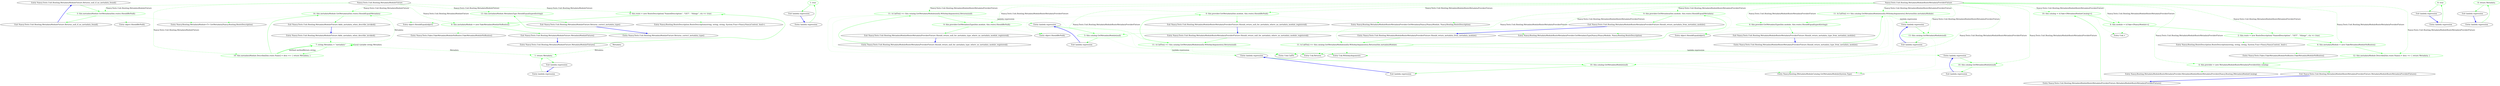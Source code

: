 digraph  {
m0_19 [cluster="Nancy.Tests.Unit.Routing.MetadataModuleFixture.Returns_null_if_no_metadata_found()", file="MetadataModuleFixture.cs", label="Entry Nancy.Tests.Unit.Routing.MetadataModuleFixture.Returns_null_if_no_metadata_found()", span="33-33"];
m0_20 [cluster="Nancy.Tests.Unit.Routing.MetadataModuleFixture.Returns_null_if_no_metadata_found()", color=green, community=0, file="MetadataModuleFixture.cs", label="3: this.metadataModule.GetMetadata(this.route).ShouldBeNull()", span="36-36"];
m0_21 [cluster="Nancy.Tests.Unit.Routing.MetadataModuleFixture.Returns_null_if_no_metadata_found()", file="MetadataModuleFixture.cs", label="Exit Nancy.Tests.Unit.Routing.MetadataModuleFixture.Returns_null_if_no_metadata_found()", span="33-33"];
m0_15 [cluster="object.ShouldEqual(object)", file="MetadataModuleFixture.cs", label="Entry object.ShouldEqual(object)", span="105-105"];
m0_0 [cluster="Nancy.Tests.Unit.Routing.MetadataModuleFixture.MetadataModuleFixture()", file="MetadataModuleFixture.cs", label="Entry Nancy.Tests.Unit.Routing.MetadataModuleFixture.MetadataModuleFixture()", span="13-13"];
m0_1 [cluster="Nancy.Tests.Unit.Routing.MetadataModuleFixture.MetadataModuleFixture()", color=green, community=0, file="MetadataModuleFixture.cs", label="4: this.route = new RouteDescription(''NamedDescription'', ''GET'', ''/things'', ctx => true)", span="15-15"];
m0_2 [cluster="Nancy.Tests.Unit.Routing.MetadataModuleFixture.MetadataModuleFixture()", color=green, community=0, file="MetadataModuleFixture.cs", label="8: this.metadataModule = new FakeMetadataModuleNoRoutes()", span="16-16"];
m0_3 [cluster="Nancy.Tests.Unit.Routing.MetadataModuleFixture.MetadataModuleFixture()", file="MetadataModuleFixture.cs", label="Exit Nancy.Tests.Unit.Routing.MetadataModuleFixture.MetadataModuleFixture()", span="13-13"];
m0_5 [cluster="Nancy.Tests.Fakes.FakeMetadataModuleNoRoutes.FakeMetadataModuleNoRoutes()", file="MetadataModuleFixture.cs", label="Entry Nancy.Tests.Fakes.FakeMetadataModuleNoRoutes.FakeMetadataModuleNoRoutes()", span="4-4"];
m0_22 [cluster="object.ShouldBeNull()", file="MetadataModuleFixture.cs", label="Entry object.ShouldBeNull()", span="145-145"];
m0_14 [cluster="Nancy.Routing.MetadataModule<T>.GetMetadata(Nancy.Routing.RouteDescription)", file="MetadataModuleFixture.cs", label="Entry Nancy.Routing.MetadataModule<T>.GetMetadata(Nancy.Routing.RouteDescription)", span="30-30"];
m0_9 [cluster="Nancy.Tests.Unit.Routing.MetadataModuleFixture.Adds_metadata_when_describe_invoked()", file="MetadataModuleFixture.cs", label="Entry Nancy.Tests.Unit.Routing.MetadataModuleFixture.Adds_metadata_when_describe_invoked()", span="20-20"];
m0_10 [cluster="Nancy.Tests.Unit.Routing.MetadataModuleFixture.Adds_metadata_when_describe_invoked()", color=green, community=0, file="MetadataModuleFixture.cs", label="7: string Metadata = ''metadata''", span="23-23"];
m0_11 [cluster="Nancy.Tests.Unit.Routing.MetadataModuleFixture.Adds_metadata_when_describe_invoked()", color=green, community=0, file="MetadataModuleFixture.cs", label="10: this.metadataModule.Describe[this.route.Name] = desc => { return Metadata; }", span="26-26"];
m0_12 [cluster="Nancy.Tests.Unit.Routing.MetadataModuleFixture.Adds_metadata_when_describe_invoked()", color=green, community=0, file="MetadataModuleFixture.cs", label="14: this.metadataModule.GetMetadata(this.route).ShouldEqual(Metadata)", span="29-29"];
m0_13 [cluster="Nancy.Tests.Unit.Routing.MetadataModuleFixture.Adds_metadata_when_describe_invoked()", file="MetadataModuleFixture.cs", label="Exit Nancy.Tests.Unit.Routing.MetadataModuleFixture.Adds_metadata_when_describe_invoked()", span="20-20"];
m0_4 [cluster="Nancy.Routing.RouteDescription.RouteDescription(string, string, string, System.Func<Nancy.NancyContext, bool>)", file="MetadataModuleFixture.cs", label="Entry Nancy.Routing.RouteDescription.RouteDescription(string, string, string, System.Func<Nancy.NancyContext, bool>)", span="17-17"];
m0_16 [cluster="lambda expression", file="MetadataModuleFixture.cs", label="Entry lambda expression", span="26-26"];
m0_7 [cluster="lambda expression", color=green, community=0, file="MetadataModuleFixture.cs", label="1: true", span="15-15"];
m0_6 [cluster="lambda expression", file="MetadataModuleFixture.cs", label="Entry lambda expression", span="15-15"];
m0_8 [cluster="lambda expression", file="MetadataModuleFixture.cs", label="Exit lambda expression", span="15-15"];
m0_17 [cluster="lambda expression", color=green, community=0, file="MetadataModuleFixture.cs", label="1: return Metadata;", span="26-26"];
m0_18 [cluster="lambda expression", file="MetadataModuleFixture.cs", label="Exit lambda expression", span="26-26"];
m0_23 [cluster="Nancy.Tests.Unit.Routing.MetadataModuleFixture.Returns_correct_metadata_type()", file="MetadataModuleFixture.cs", label="Entry Nancy.Tests.Unit.Routing.MetadataModuleFixture.Returns_correct_metadata_type()", span="40-40"];
m0_24 [cluster="Nancy.Tests.Unit.Routing.MetadataModuleFixture.Returns_correct_metadata_type()", color=green, community=0, file="MetadataModuleFixture.cs", label="13: this.metadataModule.MetadataType.ShouldEqual(typeof(string))", span="42-42"];
m0_25 [cluster="Nancy.Tests.Unit.Routing.MetadataModuleFixture.Returns_correct_metadata_type()", file="MetadataModuleFixture.cs", label="Exit Nancy.Tests.Unit.Routing.MetadataModuleFixture.Returns_correct_metadata_type()", span="40-40"];
m0_26 [file="MetadataModuleFixture.cs", label="Nancy.Tests.Unit.Routing.MetadataModuleFixture", span=""];
m0_27 [file="MetadataModuleFixture.cs", label=Metadata, span=""];
m1_43 [cluster="object.ShouldEqual(object)", file="MetadataModuleRouteMetadataProviderFixture.cs", label="Entry object.ShouldEqual(object)", span="105-105"];
m1_8 [cluster="Unk.>", file="MetadataModuleRouteMetadataProviderFixture.cs", label="Entry Unk.>", span=""];
m1_10 [cluster="Nancy.Tests.Fakes.FakeMetadataModuleNoRoutes.FakeMetadataModuleNoRoutes()", file="MetadataModuleRouteMetadataProviderFixture.cs", label="Entry Nancy.Tests.Fakes.FakeMetadataModuleNoRoutes.FakeMetadataModuleNoRoutes()", span="4-4"];
m1_26 [cluster="object.ShouldBeNull()", file="MetadataModuleRouteMetadataProviderFixture.cs", label="Entry object.ShouldBeNull()", span="145-145"];
m1_30 [cluster="Nancy.Routing.IMetadataModuleCatalog.GetMetadataModule(System.Type)", file="MetadataModuleRouteMetadataProviderFixture.cs", label="Entry Nancy.Routing.IMetadataModuleCatalog.GetMetadataModule(System.Type)", span="14-14"];
m1_47 [cluster="Nancy.Tests.Unit.Routing.MetadataModuleRouteMetadataProviderFixture.Should_return_metadata_from_metadata_module()", file="MetadataModuleRouteMetadataProviderFixture.cs", label="Entry Nancy.Tests.Unit.Routing.MetadataModuleRouteMetadataProviderFixture.Should_return_metadata_from_metadata_module()", span="60-60"];
m1_48 [cluster="Nancy.Tests.Unit.Routing.MetadataModuleRouteMetadataProviderFixture.Should_return_metadata_from_metadata_module()", color=green, community=0, file="MetadataModuleRouteMetadataProviderFixture.cs", label="11: A.CallTo(() => this.catalog.GetMetadataModule(null)).WithAnyArguments().Returns(this.metadataModule)", span="63-63"];
m1_49 [cluster="Nancy.Tests.Unit.Routing.MetadataModuleRouteMetadataProviderFixture.Should_return_metadata_from_metadata_module()", color=green, community=0, file="MetadataModuleRouteMetadataProviderFixture.cs", label="9: this.provider.GetMetadata(this.module, this.route).ShouldEqual(Metadata)", span="66-66"];
m1_50 [cluster="Nancy.Tests.Unit.Routing.MetadataModuleRouteMetadataProviderFixture.Should_return_metadata_from_metadata_module()", file="MetadataModuleRouteMetadataProviderFixture.cs", label="Exit Nancy.Tests.Unit.Routing.MetadataModuleRouteMetadataProviderFixture.Should_return_metadata_from_metadata_module()", span="60-60"];
m1_11 [cluster="Nancy.Routing.MetadataModuleRouteMetadataProvider.MetadataModuleRouteMetadataProvider(Nancy.Routing.IMetadataModuleCatalog)", file="MetadataModuleRouteMetadataProviderFixture.cs", label="Entry Nancy.Routing.MetadataModuleRouteMetadataProvider.MetadataModuleRouteMetadataProvider(Nancy.Routing.IMetadataModuleCatalog)", span="8-8"];
m1_22 [cluster="Unk.CallTo", file="MetadataModuleRouteMetadataProviderFixture.cs", label="Entry Unk.CallTo", span=""];
m1_18 [cluster="Nancy.Tests.Unit.Routing.MetadataModuleRouteMetadataProviderFixture.Should_return_null_for_metadata_type_where_no_metadata_module_registered()", file="MetadataModuleRouteMetadataProviderFixture.cs", label="Entry Nancy.Tests.Unit.Routing.MetadataModuleRouteMetadataProviderFixture.Should_return_null_for_metadata_type_where_no_metadata_module_registered()", span="30-30"];
m1_19 [cluster="Nancy.Tests.Unit.Routing.MetadataModuleRouteMetadataProviderFixture.Should_return_null_for_metadata_type_where_no_metadata_module_registered()", color=green, community=0, file="MetadataModuleRouteMetadataProviderFixture.cs", label="11: A.CallTo(() => this.catalog.GetMetadataModule(null)).WithAnyArguments().Returns(null)", span="33-33"];
m1_20 [cluster="Nancy.Tests.Unit.Routing.MetadataModuleRouteMetadataProviderFixture.Should_return_null_for_metadata_type_where_no_metadata_module_registered()", color=green, community=0, file="MetadataModuleRouteMetadataProviderFixture.cs", label="9: this.provider.GetMetadataType(this.module, this.route).ShouldBeNull()", span="36-36"];
m1_21 [cluster="Nancy.Tests.Unit.Routing.MetadataModuleRouteMetadataProviderFixture.Should_return_null_for_metadata_type_where_no_metadata_module_registered()", file="MetadataModuleRouteMetadataProviderFixture.cs", label="Exit Nancy.Tests.Unit.Routing.MetadataModuleRouteMetadataProviderFixture.Should_return_null_for_metadata_type_where_no_metadata_module_registered()", span="30-30"];
m1_23 [cluster="Unk.WithAnyArguments", file="MetadataModuleRouteMetadataProviderFixture.cs", label="Entry Unk.WithAnyArguments", span=""];
m1_24 [cluster="Unk.Returns", file="MetadataModuleRouteMetadataProviderFixture.cs", label="Entry Unk.Returns", span=""];
m1_31 [cluster="Nancy.Tests.Unit.Routing.MetadataModuleRouteMetadataProviderFixture.Should_return_null_for_metadata_where_no_metadata_module_registered()", file="MetadataModuleRouteMetadataProviderFixture.cs", label="Entry Nancy.Tests.Unit.Routing.MetadataModuleRouteMetadataProviderFixture.Should_return_null_for_metadata_where_no_metadata_module_registered()", span="40-40"];
m1_32 [cluster="Nancy.Tests.Unit.Routing.MetadataModuleRouteMetadataProviderFixture.Should_return_null_for_metadata_where_no_metadata_module_registered()", color=green, community=0, file="MetadataModuleRouteMetadataProviderFixture.cs", label="11: A.CallTo(() => this.catalog.GetMetadataModule(null)).WithAnyArguments().Returns(null)", span="43-43"];
m1_33 [cluster="Nancy.Tests.Unit.Routing.MetadataModuleRouteMetadataProviderFixture.Should_return_null_for_metadata_where_no_metadata_module_registered()", color=green, community=0, file="MetadataModuleRouteMetadataProviderFixture.cs", label="0: this.provider.GetMetadata(this.module, this.route).ShouldBeNull()", span="46-46"];
m1_34 [cluster="Nancy.Tests.Unit.Routing.MetadataModuleRouteMetadataProviderFixture.Should_return_null_for_metadata_where_no_metadata_module_registered()", file="MetadataModuleRouteMetadataProviderFixture.cs", label="Exit Nancy.Tests.Unit.Routing.MetadataModuleRouteMetadataProviderFixture.Should_return_null_for_metadata_where_no_metadata_module_registered()", span="40-40"];
m1_35 [cluster="Nancy.Routing.MetadataModuleRouteMetadataProvider.GetMetadata(Nancy.INancyModule, Nancy.Routing.RouteDescription)", file="MetadataModuleRouteMetadataProviderFixture.cs", label="Entry Nancy.Routing.MetadataModuleRouteMetadataProvider.GetMetadata(Nancy.INancyModule, Nancy.Routing.RouteDescription)", span="20-20"];
m1_9 [cluster="Nancy.Routing.RouteDescription.RouteDescription(string, string, string, System.Func<Nancy.NancyContext, bool>)", file="MetadataModuleRouteMetadataProviderFixture.cs", label="Entry Nancy.Routing.RouteDescription.RouteDescription(string, string, string, System.Func<Nancy.NancyContext, bool>)", span="17-17"];
m1_51 [cluster="lambda expression", file="MetadataModuleRouteMetadataProviderFixture.cs", label="Entry lambda expression", span="63-63"];
m1_13 [cluster="lambda expression", color=green, community=0, file="MetadataModuleRouteMetadataProviderFixture.cs", label="8: true", span="22-22"];
m1_12 [cluster="lambda expression", file="MetadataModuleRouteMetadataProviderFixture.cs", label="Entry lambda expression", span="22-22"];
m1_14 [cluster="lambda expression", file="MetadataModuleRouteMetadataProviderFixture.cs", label="Exit lambda expression", span="22-22"];
m1_16 [cluster="lambda expression", color=green, community=0, file="MetadataModuleRouteMetadataProviderFixture.cs", label="8: return Metadata;", span="24-24"];
m1_15 [cluster="lambda expression", file="MetadataModuleRouteMetadataProviderFixture.cs", label="Entry lambda expression", span="24-24"];
m1_17 [cluster="lambda expression", file="MetadataModuleRouteMetadataProviderFixture.cs", label="Exit lambda expression", span="24-24"];
m1_27 [cluster="lambda expression", file="MetadataModuleRouteMetadataProviderFixture.cs", label="Entry lambda expression", span="33-33"];
m1_28 [cluster="lambda expression", color=green, community=0, file="MetadataModuleRouteMetadataProviderFixture.cs", label="5: this.catalog.GetMetadataModule(null)", span="33-33"];
m1_29 [cluster="lambda expression", file="MetadataModuleRouteMetadataProviderFixture.cs", label="Exit lambda expression", span="33-33"];
m1_36 [cluster="lambda expression", file="MetadataModuleRouteMetadataProviderFixture.cs", label="Entry lambda expression", span="43-43"];
m1_37 [cluster="lambda expression", color=green, community=0, file="MetadataModuleRouteMetadataProviderFixture.cs", label="10: this.catalog.GetMetadataModule(null)", span="43-43"];
m1_38 [cluster="lambda expression", file="MetadataModuleRouteMetadataProviderFixture.cs", label="Exit lambda expression", span="43-43"];
m1_44 [cluster="lambda expression", file="MetadataModuleRouteMetadataProviderFixture.cs", label="Entry lambda expression", span="53-53"];
m1_45 [cluster="lambda expression", color=green, community=0, file="MetadataModuleRouteMetadataProviderFixture.cs", label="13: this.catalog.GetMetadataModule(null)", span="53-53"];
m1_46 [cluster="lambda expression", file="MetadataModuleRouteMetadataProviderFixture.cs", label="Exit lambda expression", span="53-53"];
m1_52 [cluster="lambda expression", color=green, community=0, file="MetadataModuleRouteMetadataProviderFixture.cs", label="10: this.catalog.GetMetadataModule(null)", span="63-63"];
m1_53 [cluster="lambda expression", file="MetadataModuleRouteMetadataProviderFixture.cs", label="Exit lambda expression", span="63-63"];
m1_25 [cluster="Nancy.Routing.MetadataModuleRouteMetadataProvider.GetMetadataType(Nancy.INancyModule, Nancy.Routing.RouteDescription)", file="MetadataModuleRouteMetadataProviderFixture.cs", label="Entry Nancy.Routing.MetadataModuleRouteMetadataProvider.GetMetadataType(Nancy.INancyModule, Nancy.Routing.RouteDescription)", span="13-13"];
m1_39 [cluster="Nancy.Tests.Unit.Routing.MetadataModuleRouteMetadataProviderFixture.Should_return_metadata_type_from_metadata_module()", file="MetadataModuleRouteMetadataProviderFixture.cs", label="Entry Nancy.Tests.Unit.Routing.MetadataModuleRouteMetadataProviderFixture.Should_return_metadata_type_from_metadata_module()", span="50-50"];
m1_40 [cluster="Nancy.Tests.Unit.Routing.MetadataModuleRouteMetadataProviderFixture.Should_return_metadata_type_from_metadata_module()", color=green, community=0, file="MetadataModuleRouteMetadataProviderFixture.cs", label="11: A.CallTo(() => this.catalog.GetMetadataModule(null)).WithAnyArguments().Returns(this.metadataModule)", span="53-53"];
m1_41 [cluster="Nancy.Tests.Unit.Routing.MetadataModuleRouteMetadataProviderFixture.Should_return_metadata_type_from_metadata_module()", color=green, community=0, file="MetadataModuleRouteMetadataProviderFixture.cs", label="6: this.provider.GetMetadataType(this.module, this.route).ShouldEqual(typeof(string))", span="56-56"];
m1_42 [cluster="Nancy.Tests.Unit.Routing.MetadataModuleRouteMetadataProviderFixture.Should_return_metadata_type_from_metadata_module()", file="MetadataModuleRouteMetadataProviderFixture.cs", label="Exit Nancy.Tests.Unit.Routing.MetadataModuleRouteMetadataProviderFixture.Should_return_metadata_type_from_metadata_module()", span="50-50"];
m1_0 [cluster="Nancy.Tests.Unit.Routing.MetadataModuleRouteMetadataProviderFixture.MetadataModuleRouteMetadataProviderFixture()", file="MetadataModuleRouteMetadataProviderFixture.cs", label="Entry Nancy.Tests.Unit.Routing.MetadataModuleRouteMetadataProviderFixture.MetadataModuleRouteMetadataProviderFixture()", span="18-18"];
m1_1 [cluster="Nancy.Tests.Unit.Routing.MetadataModuleRouteMetadataProviderFixture.MetadataModuleRouteMetadataProviderFixture()", color=green, community=0, file="MetadataModuleRouteMetadataProviderFixture.cs", label="10: this.catalog = A.Fake<IMetadataModuleCatalog>()", span="20-20"];
m1_2 [cluster="Nancy.Tests.Unit.Routing.MetadataModuleRouteMetadataProviderFixture.MetadataModuleRouteMetadataProviderFixture()", color=green, community=0, file="MetadataModuleRouteMetadataProviderFixture.cs", label="6: this.module = A.Fake<INancyModule>()", span="21-21"];
m1_3 [cluster="Nancy.Tests.Unit.Routing.MetadataModuleRouteMetadataProviderFixture.MetadataModuleRouteMetadataProviderFixture()", color=green, community=0, file="MetadataModuleRouteMetadataProviderFixture.cs", label="2: this.route = new RouteDescription(''NamedDescription'', ''GET'', ''/things'', ctx => true)", span="22-22"];
m1_4 [cluster="Nancy.Tests.Unit.Routing.MetadataModuleRouteMetadataProviderFixture.MetadataModuleRouteMetadataProviderFixture()", color=green, community=0, file="MetadataModuleRouteMetadataProviderFixture.cs", label="6: this.metadataModule = new FakeMetadataModuleNoRoutes()", span="23-23"];
m1_5 [cluster="Nancy.Tests.Unit.Routing.MetadataModuleRouteMetadataProviderFixture.MetadataModuleRouteMetadataProviderFixture()", color=green, community=0, file="MetadataModuleRouteMetadataProviderFixture.cs", label="12: this.metadataModule.Describe[this.route.Name] = desc => { return Metadata; }", span="24-24"];
m1_6 [cluster="Nancy.Tests.Unit.Routing.MetadataModuleRouteMetadataProviderFixture.MetadataModuleRouteMetadataProviderFixture()", color=green, community=0, file="MetadataModuleRouteMetadataProviderFixture.cs", label="4: this.provider = new MetadataModuleRouteMetadataProvider(this.catalog)", span="26-26"];
m1_7 [cluster="Nancy.Tests.Unit.Routing.MetadataModuleRouteMetadataProviderFixture.MetadataModuleRouteMetadataProviderFixture()", file="MetadataModuleRouteMetadataProviderFixture.cs", label="Exit Nancy.Tests.Unit.Routing.MetadataModuleRouteMetadataProviderFixture.MetadataModuleRouteMetadataProviderFixture()", span="18-18"];
m1_54 [file="MetadataModuleRouteMetadataProviderFixture.cs", label="Nancy.Tests.Unit.Routing.MetadataModuleRouteMetadataProviderFixture", span=""];
m0_19 -> m0_20  [color=green, key=0, style=solid];
m0_20 -> m0_21  [color=green, key=0, style=solid];
m0_20 -> m0_14  [color=green, key=2, style=dotted];
m0_20 -> m0_22  [color=green, key=2, style=dotted];
m0_21 -> m0_19  [color=blue, key=0, style=bold];
m0_0 -> m0_1  [color=green, key=0, style=solid];
m0_1 -> m0_2  [color=green, key=0, style=solid];
m0_1 -> m0_4  [color=green, key=2, style=dotted];
m0_2 -> m0_3  [color=green, key=0, style=solid];
m0_2 -> m0_5  [color=green, key=2, style=dotted];
m0_3 -> m0_0  [color=blue, key=0, style=bold];
m0_9 -> m0_10  [color=green, key=0, style=solid];
m0_10 -> m0_10  [color=green, key=3, label="Local variable string Metadata", style=bold];
m0_10 -> m0_11  [color=green, key=0, style=solid];
m0_10 -> m0_17  [color=green, key=1, label=Metadata, style=dashed];
m0_10 -> m0_12  [color=green, key=1, label=Metadata, style=dashed];
m0_11 -> m0_10  [color=green, key=3, label="method methodReturn string ", style=bold];
m0_11 -> m0_12  [color=green, key=0, style=solid];
m0_12 -> m0_13  [color=green, key=0, style=solid];
m0_12 -> m0_14  [color=green, key=2, style=dotted];
m0_12 -> m0_15  [color=green, key=2, style=dotted];
m0_13 -> m0_9  [color=blue, key=0, style=bold];
m0_16 -> m0_17  [color=green, key=0, style=solid];
m0_7 -> m0_8  [color=green, key=0, style=solid];
m0_6 -> m0_7  [color=green, key=0, style=solid];
m0_8 -> m0_6  [color=blue, key=0, style=bold];
m0_17 -> m0_18  [color=green, key=0, style=solid];
m0_18 -> m0_16  [color=blue, key=0, style=bold];
m0_23 -> m0_24  [color=green, key=0, style=solid];
m0_24 -> m0_25  [color=green, key=0, style=solid];
m0_24 -> m0_15  [color=green, key=2, style=dotted];
m0_25 -> m0_23  [color=blue, key=0, style=bold];
m0_26 -> m0_1  [color=green, key=1, label="Nancy.Tests.Unit.Routing.MetadataModuleFixture", style=dashed];
m0_26 -> m0_2  [color=green, key=1, label="Nancy.Tests.Unit.Routing.MetadataModuleFixture", style=dashed];
m0_26 -> m0_11  [color=green, key=1, label="Nancy.Tests.Unit.Routing.MetadataModuleFixture", style=dashed];
m0_26 -> m0_12  [color=green, key=1, label="Nancy.Tests.Unit.Routing.MetadataModuleFixture", style=dashed];
m0_26 -> m0_20  [color=green, key=1, label="Nancy.Tests.Unit.Routing.MetadataModuleFixture", style=dashed];
m0_26 -> m0_24  [color=green, key=1, label="Nancy.Tests.Unit.Routing.MetadataModuleFixture", style=dashed];
m0_27 -> m0_17  [color=green, key=1, label=Metadata, style=dashed];
m1_47 -> m1_48  [color=green, key=0, style=solid];
m1_48 -> m1_49  [color=green, key=0, style=solid];
m1_48 -> m1_22  [color=green, key=2, style=dotted];
m1_48 -> m1_23  [color=green, key=2, style=dotted];
m1_48 -> m1_24  [color=green, key=2, style=dotted];
m1_48 -> m1_51  [color=green, key=1, label="lambda expression", style=dashed];
m1_49 -> m1_50  [color=green, key=0, style=solid];
m1_49 -> m1_35  [color=green, key=2, style=dotted];
m1_49 -> m1_43  [color=green, key=2, style=dotted];
m1_50 -> m1_47  [color=blue, key=0, style=bold];
m1_18 -> m1_19  [color=green, key=0, style=solid];
m1_19 -> m1_20  [color=green, key=0, style=solid];
m1_19 -> m1_22  [color=green, key=2, style=dotted];
m1_19 -> m1_23  [color=green, key=2, style=dotted];
m1_19 -> m1_24  [color=green, key=2, style=dotted];
m1_19 -> m1_27  [color=green, key=1, label="lambda expression", style=dashed];
m1_20 -> m1_21  [color=green, key=0, style=solid];
m1_20 -> m1_25  [color=green, key=2, style=dotted];
m1_20 -> m1_26  [color=green, key=2, style=dotted];
m1_21 -> m1_18  [color=blue, key=0, style=bold];
m1_31 -> m1_32  [color=green, key=0, style=solid];
m1_32 -> m1_33  [color=green, key=0, style=solid];
m1_32 -> m1_22  [color=green, key=2, style=dotted];
m1_32 -> m1_23  [color=green, key=2, style=dotted];
m1_32 -> m1_24  [color=green, key=2, style=dotted];
m1_32 -> m1_36  [color=green, key=1, label="lambda expression", style=dashed];
m1_33 -> m1_34  [color=green, key=0, style=solid];
m1_33 -> m1_35  [color=green, key=2, style=dotted];
m1_33 -> m1_26  [color=green, key=2, style=dotted];
m1_34 -> m1_31  [color=blue, key=0, style=bold];
m1_51 -> m1_52  [color=green, key=0, style=solid];
m1_13 -> m1_14  [color=green, key=0, style=solid];
m1_12 -> m1_13  [color=green, key=0, style=solid];
m1_14 -> m1_12  [color=blue, key=0, style=bold];
m1_16 -> m1_17  [color=green, key=0, style=solid];
m1_15 -> m1_16  [color=green, key=0, style=solid];
m1_17 -> m1_15  [color=blue, key=0, style=bold];
m1_27 -> m1_28  [color=green, key=0, style=solid];
m1_28 -> m1_29  [color=green, key=0, style=solid];
m1_28 -> m1_30  [color=green, key=2, style=dotted];
m1_29 -> m1_27  [color=blue, key=0, style=bold];
m1_36 -> m1_37  [color=green, key=0, style=solid];
m1_37 -> m1_38  [color=green, key=0, style=solid];
m1_37 -> m1_30  [color=green, key=2, style=dotted];
m1_38 -> m1_36  [color=blue, key=0, style=bold];
m1_44 -> m1_45  [color=green, key=0, style=solid];
m1_45 -> m1_46  [color=green, key=0, style=solid];
m1_45 -> m1_30  [color=green, key=2, style=dotted];
m1_46 -> m1_44  [color=blue, key=0, style=bold];
m1_52 -> m1_53  [color=green, key=0, style=solid];
m1_52 -> m1_30  [color=green, key=2, style=dotted];
m1_53 -> m1_51  [color=blue, key=0, style=bold];
m1_39 -> m1_40  [color=green, key=0, style=solid];
m1_40 -> m1_41  [color=green, key=0, style=solid];
m1_40 -> m1_22  [color=green, key=2, style=dotted];
m1_40 -> m1_23  [color=green, key=2, style=dotted];
m1_40 -> m1_24  [color=green, key=2, style=dotted];
m1_40 -> m1_44  [color=green, key=1, label="lambda expression", style=dashed];
m1_41 -> m1_42  [color=green, key=0, style=solid];
m1_41 -> m1_25  [color=green, key=2, style=dotted];
m1_41 -> m1_43  [color=green, key=2, style=dotted];
m1_42 -> m1_39  [color=blue, key=0, style=bold];
m1_0 -> m1_1  [color=green, key=0, style=solid];
m1_1 -> m1_2  [color=green, key=0, style=solid];
m1_1 -> m1_8  [color=green, key=2, style=dotted];
m1_2 -> m1_3  [color=green, key=0, style=solid];
m1_2 -> m1_8  [color=green, key=2, style=dotted];
m1_3 -> m1_4  [color=green, key=0, style=solid];
m1_3 -> m1_9  [color=green, key=2, style=dotted];
m1_4 -> m1_5  [color=green, key=0, style=solid];
m1_4 -> m1_10  [color=green, key=2, style=dotted];
m1_5 -> m1_6  [color=green, key=0, style=solid];
m1_6 -> m1_7  [color=green, key=0, style=solid];
m1_6 -> m1_11  [color=green, key=2, style=dotted];
m1_7 -> m1_0  [color=blue, key=0, style=bold];
m1_54 -> m1_1  [color=green, key=1, label="Nancy.Tests.Unit.Routing.MetadataModuleRouteMetadataProviderFixture", style=dashed];
m1_54 -> m1_2  [color=green, key=1, label="Nancy.Tests.Unit.Routing.MetadataModuleRouteMetadataProviderFixture", style=dashed];
m1_54 -> m1_3  [color=green, key=1, label="Nancy.Tests.Unit.Routing.MetadataModuleRouteMetadataProviderFixture", style=dashed];
m1_54 -> m1_4  [color=green, key=1, label="Nancy.Tests.Unit.Routing.MetadataModuleRouteMetadataProviderFixture", style=dashed];
m1_54 -> m1_5  [color=green, key=1, label="Nancy.Tests.Unit.Routing.MetadataModuleRouteMetadataProviderFixture", style=dashed];
m1_54 -> m1_6  [color=green, key=1, label="Nancy.Tests.Unit.Routing.MetadataModuleRouteMetadataProviderFixture", style=dashed];
m1_54 -> m1_19  [color=green, key=1, label="Nancy.Tests.Unit.Routing.MetadataModuleRouteMetadataProviderFixture", style=dashed];
m1_54 -> m1_20  [color=green, key=1, label="Nancy.Tests.Unit.Routing.MetadataModuleRouteMetadataProviderFixture", style=dashed];
m1_54 -> m1_28  [color=green, key=1, label="Nancy.Tests.Unit.Routing.MetadataModuleRouteMetadataProviderFixture", style=dashed];
m1_54 -> m1_32  [color=green, key=1, label="Nancy.Tests.Unit.Routing.MetadataModuleRouteMetadataProviderFixture", style=dashed];
m1_54 -> m1_33  [color=green, key=1, label="Nancy.Tests.Unit.Routing.MetadataModuleRouteMetadataProviderFixture", style=dashed];
m1_54 -> m1_37  [color=green, key=1, label="Nancy.Tests.Unit.Routing.MetadataModuleRouteMetadataProviderFixture", style=dashed];
m1_54 -> m1_40  [color=green, key=1, label="Nancy.Tests.Unit.Routing.MetadataModuleRouteMetadataProviderFixture", style=dashed];
m1_54 -> m1_41  [color=green, key=1, label="Nancy.Tests.Unit.Routing.MetadataModuleRouteMetadataProviderFixture", style=dashed];
m1_54 -> m1_45  [color=green, key=1, label="Nancy.Tests.Unit.Routing.MetadataModuleRouteMetadataProviderFixture", style=dashed];
m1_54 -> m1_48  [color=green, key=1, label="Nancy.Tests.Unit.Routing.MetadataModuleRouteMetadataProviderFixture", style=dashed];
m1_54 -> m1_49  [color=green, key=1, label="Nancy.Tests.Unit.Routing.MetadataModuleRouteMetadataProviderFixture", style=dashed];
m1_54 -> m1_52  [color=green, key=1, label="Nancy.Tests.Unit.Routing.MetadataModuleRouteMetadataProviderFixture", style=dashed];
}
